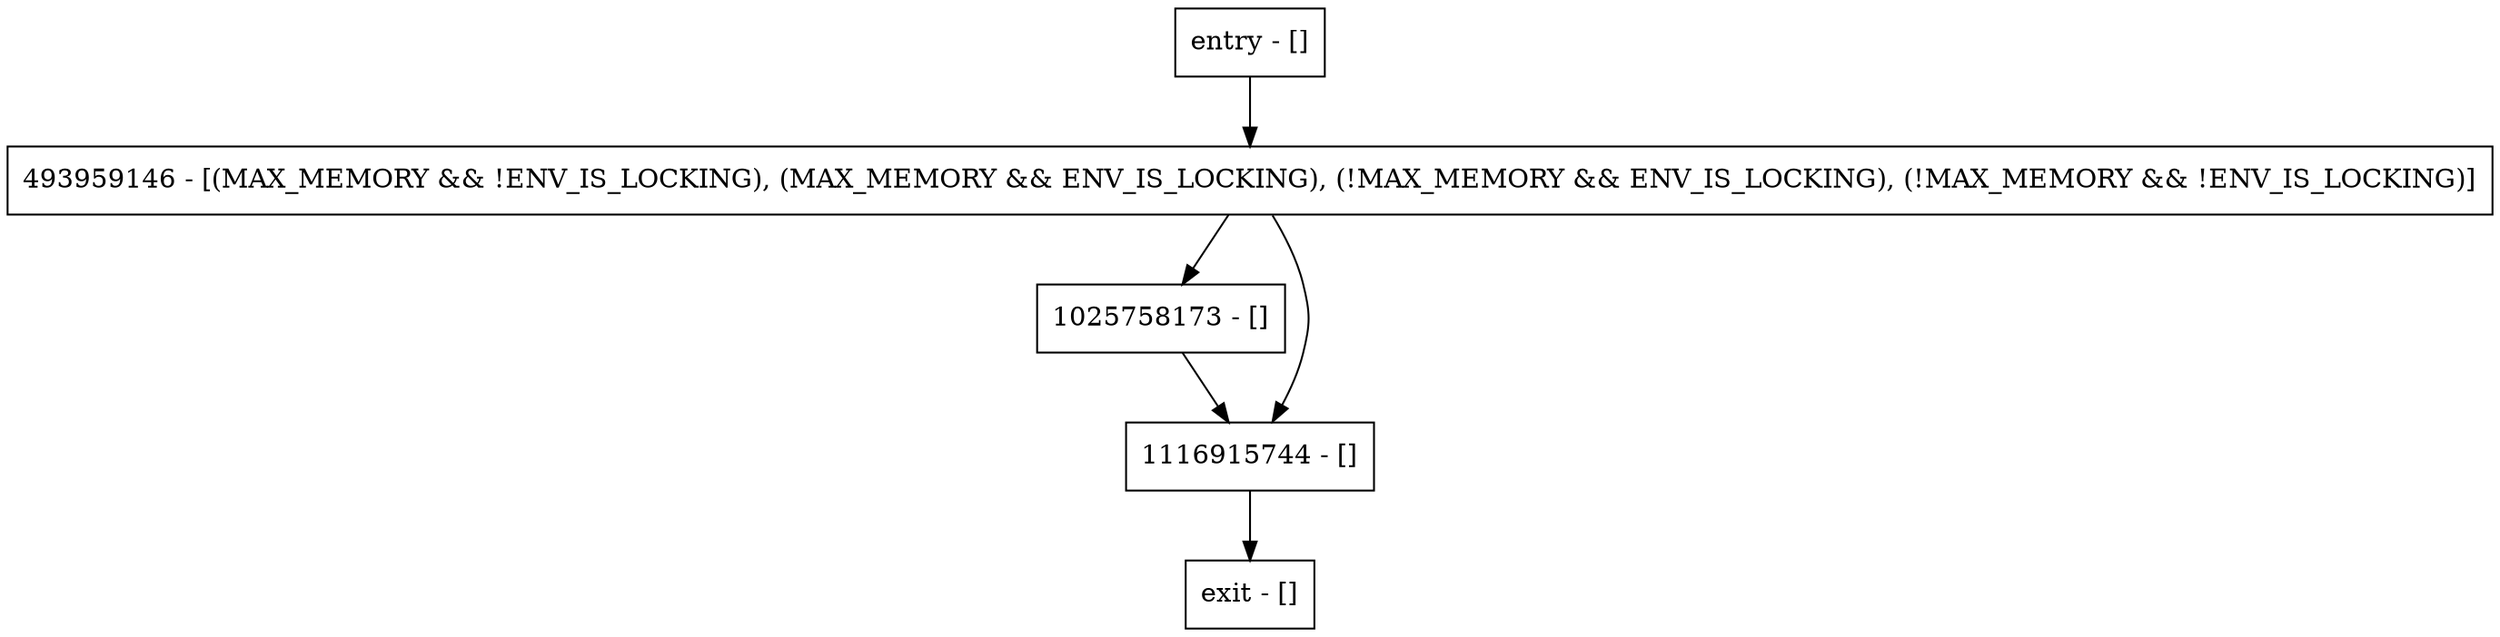 digraph appendLsn {
node [shape=record];
entry [label="entry - []"];
exit [label="exit - []"];
493959146 [label="493959146 - [(MAX_MEMORY && !ENV_IS_LOCKING), (MAX_MEMORY && ENV_IS_LOCKING), (!MAX_MEMORY && ENV_IS_LOCKING), (!MAX_MEMORY && !ENV_IS_LOCKING)]"];
1025758173 [label="1025758173 - []"];
1116915744 [label="1116915744 - []"];
entry;
exit;
entry -> 493959146;
493959146 -> 1025758173;
493959146 -> 1116915744;
1025758173 -> 1116915744;
1116915744 -> exit;
}
